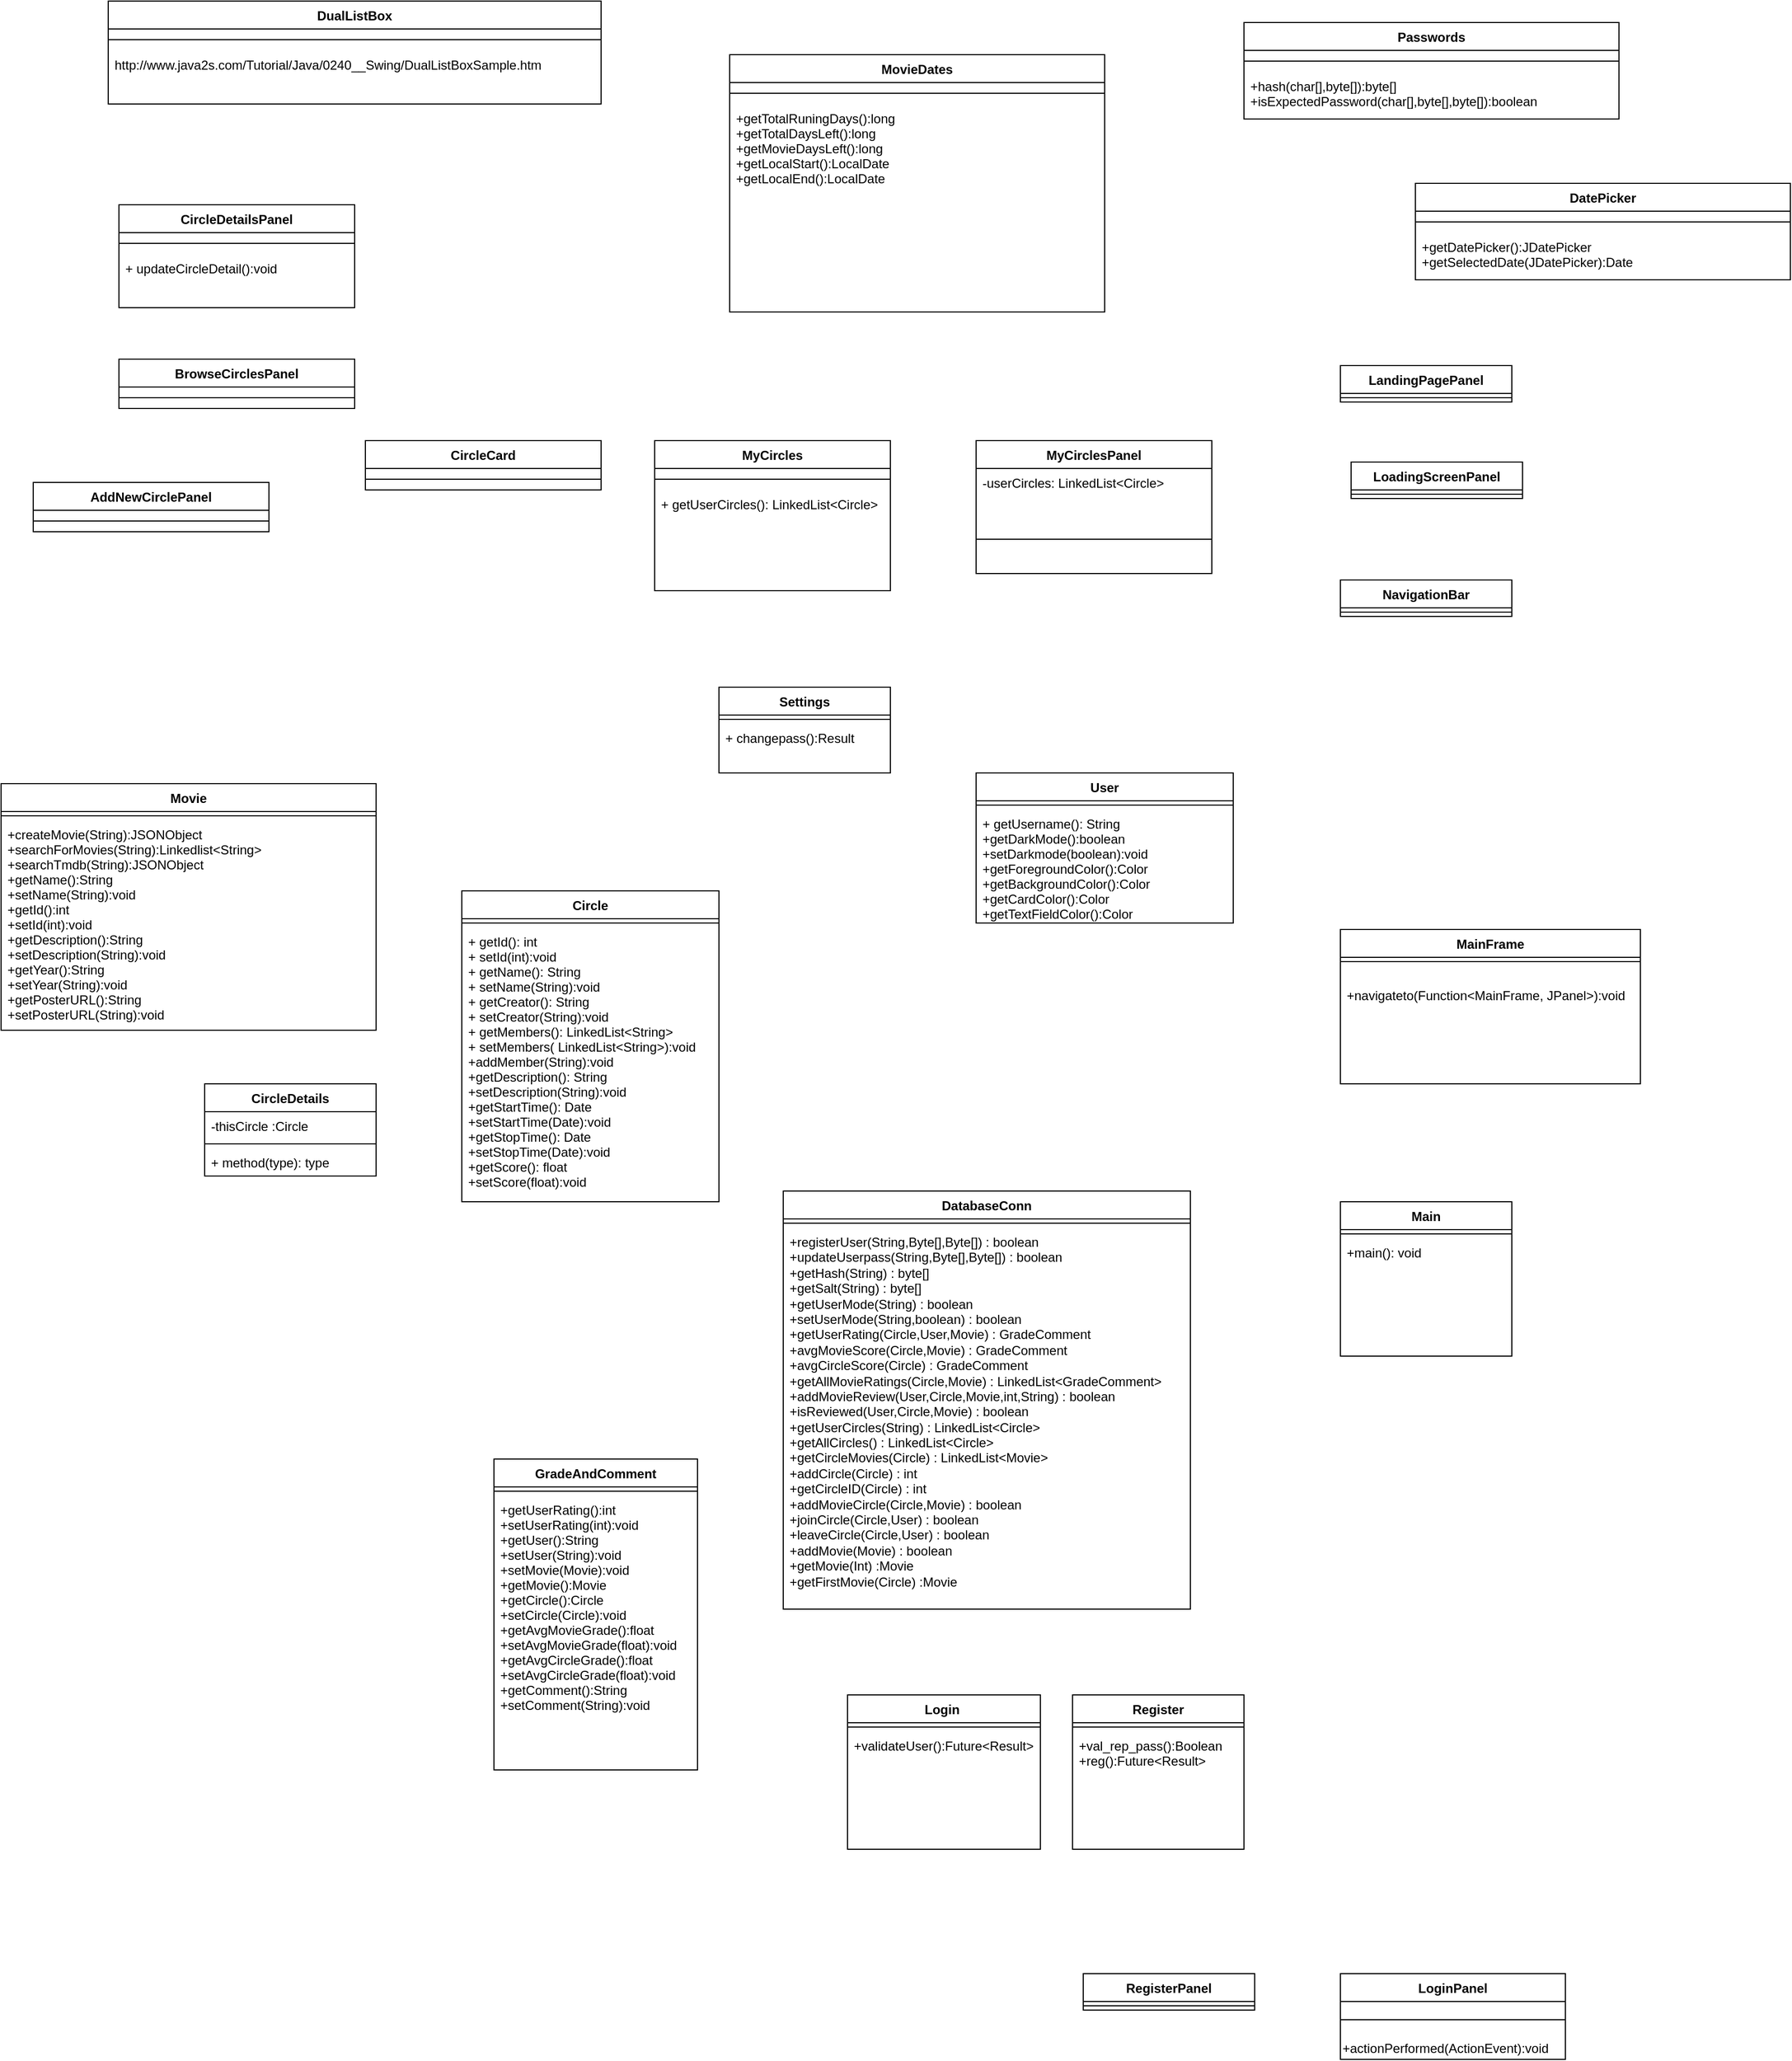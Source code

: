 <mxfile version="16.6.5" type="github">
  <diagram id="czeYtxCxRM8ObdpQRXwS" name="Page-1">
    <mxGraphModel dx="1422" dy="762" grid="1" gridSize="10" guides="1" tooltips="1" connect="1" arrows="1" fold="1" page="1" pageScale="1" pageWidth="50000" pageHeight="50000" math="0" shadow="0">
      <root>
        <mxCell id="0" />
        <mxCell id="1" parent="0" />
        <mxCell id="46LosdDzDrLffaNwuIow-5" value="DatabaseConn" style="swimlane;fontStyle=1;align=center;verticalAlign=top;childLayout=stackLayout;horizontal=1;startSize=26;horizontalStack=0;resizeParent=1;resizeParentMax=0;resizeLast=0;collapsible=1;marginBottom=0;" parent="1" vertex="1">
          <mxGeometry x="1720" y="1290" width="380" height="390" as="geometry" />
        </mxCell>
        <mxCell id="46LosdDzDrLffaNwuIow-7" value="" style="line;strokeWidth=1;fillColor=none;align=left;verticalAlign=middle;spacingTop=-1;spacingLeft=3;spacingRight=3;rotatable=0;labelPosition=right;points=[];portConstraint=eastwest;" parent="46LosdDzDrLffaNwuIow-5" vertex="1">
          <mxGeometry y="26" width="380" height="8" as="geometry" />
        </mxCell>
        <mxCell id="46LosdDzDrLffaNwuIow-8" value="+registerUser(String,Byte[],Byte[]) : boolean&#xa;+updateUserpass(String,Byte[],Byte[]) : boolean&#xa;+getHash(String) : byte[]&#xa;+getSalt(String) : byte[]&#xa;+getUserMode(String) : boolean&#xa;+setUserMode(String,boolean) : boolean&#xa;+getUserRating(Circle,User,Movie) : GradeComment&#xa;+avgMovieScore(Circle,Movie) : GradeComment&#xa;+avgCircleScore(Circle) : GradeComment&#xa;+getAllMovieRatings(Circle,Movie) : LinkedList&lt;GradeComment&gt;&#xa;+addMovieReview(User,Circle,Movie,int,String) : boolean&#xa;+isReviewed(User,Circle,Movie) : boolean&#xa;+getUserCircles(String) : LinkedList&lt;Circle&gt;&#xa;+getAllCircles() : LinkedList&lt;Circle&gt;&#xa;+getCircleMovies(Circle) : LinkedList&lt;Movie&gt;&#xa;+addCircle(Circle) : int&#xa;+getCircleID(Circle) : int&#xa;+addMovieCircle(Circle,Movie) : boolean&#xa;+joinCircle(Circle,User) : boolean&#xa;+leaveCircle(Circle,User) : boolean&#xa;+addMovie(Movie) : boolean&#xa;+getMovie(Int) :Movie&#xa;+getFirstMovie(Circle) :Movie&#xa;&#xa;&#xa;&#xa;" style="text;strokeColor=none;fillColor=none;align=left;verticalAlign=top;spacingLeft=4;spacingRight=4;overflow=hidden;rotatable=0;points=[[0,0.5],[1,0.5]];portConstraint=eastwest;whiteSpace=wrap;" parent="46LosdDzDrLffaNwuIow-5" vertex="1">
          <mxGeometry y="34" width="380" height="356" as="geometry" />
        </mxCell>
        <mxCell id="3OgGzo2SByA_cm2bsDLw-1" value="Circle" style="swimlane;fontStyle=1;align=center;verticalAlign=top;childLayout=stackLayout;horizontal=1;startSize=26;horizontalStack=0;resizeParent=1;resizeParentMax=0;resizeLast=0;collapsible=1;marginBottom=0;" parent="1" vertex="1">
          <mxGeometry x="1420" y="1010" width="240" height="290" as="geometry" />
        </mxCell>
        <mxCell id="3OgGzo2SByA_cm2bsDLw-3" value="" style="line;strokeWidth=1;fillColor=none;align=left;verticalAlign=middle;spacingTop=-1;spacingLeft=3;spacingRight=3;rotatable=0;labelPosition=right;points=[];portConstraint=eastwest;" parent="3OgGzo2SByA_cm2bsDLw-1" vertex="1">
          <mxGeometry y="26" width="240" height="8" as="geometry" />
        </mxCell>
        <mxCell id="3OgGzo2SByA_cm2bsDLw-4" value="+ getId(): int&#xa;+ setId(int):void&#xa;+ getName(): String&#xa;+ setName(String):void&#xa;+ getCreator(): String&#xa;+ setCreator(String):void&#xa;+ getMembers(): LinkedList&lt;String&gt;&#xa;+ setMembers( LinkedList&lt;String&gt;):void&#xa;+addMember(String):void&#xa;+getDescription(): String&#xa;+setDescription(String):void&#xa;+getStartTime(): Date&#xa;+setStartTime(Date):void&#xa;+getStopTime(): Date&#xa;+setStopTime(Date):void&#xa;+getScore(): float&#xa;+setScore(float):void&#xa;" style="text;strokeColor=none;fillColor=none;align=left;verticalAlign=top;spacingLeft=4;spacingRight=4;overflow=hidden;rotatable=0;points=[[0,0.5],[1,0.5]];portConstraint=eastwest;" parent="3OgGzo2SByA_cm2bsDLw-1" vertex="1">
          <mxGeometry y="34" width="240" height="256" as="geometry" />
        </mxCell>
        <mxCell id="egLKUnMWFmZdAxHy4EYi-1" value="MyCircles" style="swimlane;fontStyle=1;align=center;verticalAlign=top;childLayout=stackLayout;horizontal=1;startSize=26;horizontalStack=0;resizeParent=1;resizeParentMax=0;resizeLast=0;collapsible=1;marginBottom=0;" parent="1" vertex="1">
          <mxGeometry x="1600" y="590" width="220" height="140" as="geometry" />
        </mxCell>
        <mxCell id="egLKUnMWFmZdAxHy4EYi-3" value="" style="line;strokeWidth=1;fillColor=none;align=left;verticalAlign=middle;spacingTop=-1;spacingLeft=3;spacingRight=3;rotatable=0;labelPosition=right;points=[];portConstraint=eastwest;" parent="egLKUnMWFmZdAxHy4EYi-1" vertex="1">
          <mxGeometry y="26" width="220" height="20" as="geometry" />
        </mxCell>
        <mxCell id="egLKUnMWFmZdAxHy4EYi-4" value="+ getUserCircles(): LinkedList&lt;Circle&gt;&#xa;" style="text;strokeColor=none;fillColor=none;align=left;verticalAlign=top;spacingLeft=4;spacingRight=4;overflow=hidden;rotatable=0;points=[[0,0.5],[1,0.5]];portConstraint=eastwest;" parent="egLKUnMWFmZdAxHy4EYi-1" vertex="1">
          <mxGeometry y="46" width="220" height="94" as="geometry" />
        </mxCell>
        <mxCell id="8Do-b4mo3wIUdCFwqy2j-4" value="Movie" style="swimlane;fontStyle=1;align=center;verticalAlign=top;childLayout=stackLayout;horizontal=1;startSize=26;horizontalStack=0;resizeParent=1;resizeParentMax=0;resizeLast=0;collapsible=1;marginBottom=0;" parent="1" vertex="1">
          <mxGeometry x="990" y="910" width="350" height="230" as="geometry" />
        </mxCell>
        <mxCell id="8Do-b4mo3wIUdCFwqy2j-6" value="" style="line;strokeWidth=1;fillColor=none;align=left;verticalAlign=middle;spacingTop=-1;spacingLeft=3;spacingRight=3;rotatable=0;labelPosition=right;points=[];portConstraint=eastwest;" parent="8Do-b4mo3wIUdCFwqy2j-4" vertex="1">
          <mxGeometry y="26" width="350" height="8" as="geometry" />
        </mxCell>
        <mxCell id="8Do-b4mo3wIUdCFwqy2j-7" value="+createMovie(String):JSONObject&#xa;+searchForMovies(String):Linkedlist&lt;String&gt;&#xa;+searchTmdb(String):JSONObject&#xa;+getName():String&#xa;+setName(String):void&#xa;+getId():int&#xa;+setId(int):void&#xa;+getDescription():String&#xa;+setDescription(String):void&#xa;+getYear():String&#xa;+setYear(String):void&#xa;+getPosterURL():String&#xa;+setPosterURL(String):void&#xa;" style="text;strokeColor=none;fillColor=none;align=left;verticalAlign=top;spacingLeft=4;spacingRight=4;overflow=hidden;rotatable=0;points=[[0,0.5],[1,0.5]];portConstraint=eastwest;" parent="8Do-b4mo3wIUdCFwqy2j-4" vertex="1">
          <mxGeometry y="34" width="350" height="196" as="geometry" />
        </mxCell>
        <mxCell id="8Do-b4mo3wIUdCFwqy2j-8" value="CircleDetails" style="swimlane;fontStyle=1;align=center;verticalAlign=top;childLayout=stackLayout;horizontal=1;startSize=26;horizontalStack=0;resizeParent=1;resizeParentMax=0;resizeLast=0;collapsible=1;marginBottom=0;" parent="1" vertex="1">
          <mxGeometry x="1180" y="1190" width="160" height="86" as="geometry" />
        </mxCell>
        <mxCell id="8Do-b4mo3wIUdCFwqy2j-9" value="-thisCircle :Circle" style="text;strokeColor=none;fillColor=none;align=left;verticalAlign=top;spacingLeft=4;spacingRight=4;overflow=hidden;rotatable=0;points=[[0,0.5],[1,0.5]];portConstraint=eastwest;" parent="8Do-b4mo3wIUdCFwqy2j-8" vertex="1">
          <mxGeometry y="26" width="160" height="26" as="geometry" />
        </mxCell>
        <mxCell id="8Do-b4mo3wIUdCFwqy2j-10" value="" style="line;strokeWidth=1;fillColor=none;align=left;verticalAlign=middle;spacingTop=-1;spacingLeft=3;spacingRight=3;rotatable=0;labelPosition=right;points=[];portConstraint=eastwest;" parent="8Do-b4mo3wIUdCFwqy2j-8" vertex="1">
          <mxGeometry y="52" width="160" height="8" as="geometry" />
        </mxCell>
        <mxCell id="8Do-b4mo3wIUdCFwqy2j-11" value="+ method(type): type" style="text;strokeColor=none;fillColor=none;align=left;verticalAlign=top;spacingLeft=4;spacingRight=4;overflow=hidden;rotatable=0;points=[[0,0.5],[1,0.5]];portConstraint=eastwest;" parent="8Do-b4mo3wIUdCFwqy2j-8" vertex="1">
          <mxGeometry y="60" width="160" height="26" as="geometry" />
        </mxCell>
        <mxCell id="egLKUnMWFmZdAxHy4EYi-6" value="GradeAndComment" style="swimlane;fontStyle=1;align=center;verticalAlign=top;childLayout=stackLayout;horizontal=1;startSize=26;horizontalStack=0;resizeParent=1;resizeParentMax=0;resizeLast=0;collapsible=1;marginBottom=0;" parent="1" vertex="1">
          <mxGeometry x="1450" y="1540" width="190" height="290" as="geometry" />
        </mxCell>
        <mxCell id="egLKUnMWFmZdAxHy4EYi-8" value="" style="line;strokeWidth=1;fillColor=none;align=left;verticalAlign=middle;spacingTop=-1;spacingLeft=3;spacingRight=3;rotatable=0;labelPosition=right;points=[];portConstraint=eastwest;" parent="egLKUnMWFmZdAxHy4EYi-6" vertex="1">
          <mxGeometry y="26" width="190" height="8" as="geometry" />
        </mxCell>
        <mxCell id="egLKUnMWFmZdAxHy4EYi-9" value="+getUserRating():int&#xa;+setUserRating(int):void&#xa;+getUser():String&#xa;+setUser(String):void&#xa;+setMovie(Movie):void&#xa;+getMovie():Movie&#xa;+getCircle():Circle&#xa;+setCircle(Circle):void&#xa;+getAvgMovieGrade():float&#xa;+setAvgMovieGrade(float):void&#xa;+getAvgCircleGrade():float&#xa;+setAvgCircleGrade(float):void&#xa;+getComment():String&#xa;+setComment(String):void&#xa;" style="text;strokeColor=none;fillColor=none;align=left;verticalAlign=top;spacingLeft=4;spacingRight=4;overflow=hidden;rotatable=0;points=[[0,0.5],[1,0.5]];portConstraint=eastwest;" parent="egLKUnMWFmZdAxHy4EYi-6" vertex="1">
          <mxGeometry y="34" width="190" height="256" as="geometry" />
        </mxCell>
        <mxCell id="egLKUnMWFmZdAxHy4EYi-10" value="Settings" style="swimlane;fontStyle=1;align=center;verticalAlign=top;childLayout=stackLayout;horizontal=1;startSize=26;horizontalStack=0;resizeParent=1;resizeParentMax=0;resizeLast=0;collapsible=1;marginBottom=0;" parent="1" vertex="1">
          <mxGeometry x="1660" y="820" width="160" height="80" as="geometry" />
        </mxCell>
        <mxCell id="egLKUnMWFmZdAxHy4EYi-12" value="" style="line;strokeWidth=1;fillColor=none;align=left;verticalAlign=middle;spacingTop=-1;spacingLeft=3;spacingRight=3;rotatable=0;labelPosition=right;points=[];portConstraint=eastwest;" parent="egLKUnMWFmZdAxHy4EYi-10" vertex="1">
          <mxGeometry y="26" width="160" height="8" as="geometry" />
        </mxCell>
        <mxCell id="egLKUnMWFmZdAxHy4EYi-13" value="+ changepass():Result&#xa;&#xa;" style="text;strokeColor=none;fillColor=none;align=left;verticalAlign=top;spacingLeft=4;spacingRight=4;overflow=hidden;rotatable=0;points=[[0,0.5],[1,0.5]];portConstraint=eastwest;" parent="egLKUnMWFmZdAxHy4EYi-10" vertex="1">
          <mxGeometry y="34" width="160" height="46" as="geometry" />
        </mxCell>
        <mxCell id="XvthLG9ytAD4mO-bvngX-1" value="User" style="swimlane;fontStyle=1;align=center;verticalAlign=top;childLayout=stackLayout;horizontal=1;startSize=26;horizontalStack=0;resizeParent=1;resizeParentMax=0;resizeLast=0;collapsible=1;marginBottom=0;" parent="1" vertex="1">
          <mxGeometry x="1900" y="900" width="240" height="140" as="geometry" />
        </mxCell>
        <mxCell id="XvthLG9ytAD4mO-bvngX-3" value="" style="line;strokeWidth=1;fillColor=none;align=left;verticalAlign=middle;spacingTop=-1;spacingLeft=3;spacingRight=3;rotatable=0;labelPosition=right;points=[];portConstraint=eastwest;" parent="XvthLG9ytAD4mO-bvngX-1" vertex="1">
          <mxGeometry y="26" width="240" height="8" as="geometry" />
        </mxCell>
        <mxCell id="XvthLG9ytAD4mO-bvngX-4" value="+ getUsername(): String&#xa;+getDarkMode():boolean&#xa;+setDarkmode(boolean):void&#xa;+getForegroundColor():Color&#xa;+getBackgroundColor():Color&#xa;+getCardColor():Color&#xa;+getTextFieldColor():Color&#xa;" style="text;strokeColor=none;fillColor=none;align=left;verticalAlign=top;spacingLeft=4;spacingRight=4;overflow=hidden;rotatable=0;points=[[0,0.5],[1,0.5]];portConstraint=eastwest;" parent="XvthLG9ytAD4mO-bvngX-1" vertex="1">
          <mxGeometry y="34" width="240" height="106" as="geometry" />
        </mxCell>
        <mxCell id="FF1Zi_31tOf2UMTlAinl-1" value="MainFrame" style="swimlane;fontStyle=1;align=center;verticalAlign=top;childLayout=stackLayout;horizontal=1;startSize=26;horizontalStack=0;resizeParent=1;resizeParentMax=0;resizeLast=0;collapsible=1;marginBottom=0;" parent="1" vertex="1">
          <mxGeometry x="2240" y="1046" width="280" height="144" as="geometry" />
        </mxCell>
        <mxCell id="FF1Zi_31tOf2UMTlAinl-4" value="" style="line;strokeWidth=1;fillColor=none;align=left;verticalAlign=middle;spacingTop=-1;spacingLeft=3;spacingRight=3;rotatable=0;labelPosition=right;points=[];portConstraint=eastwest;" parent="FF1Zi_31tOf2UMTlAinl-1" vertex="1">
          <mxGeometry y="26" width="280" height="8" as="geometry" />
        </mxCell>
        <mxCell id="FF1Zi_31tOf2UMTlAinl-5" value="&#xa;+navigateto(Function&lt;MainFrame, JPanel&gt;):void&#xa;" style="text;strokeColor=none;fillColor=none;align=left;verticalAlign=top;spacingLeft=4;spacingRight=4;overflow=hidden;rotatable=0;points=[[0,0.5],[1,0.5]];portConstraint=eastwest;" parent="FF1Zi_31tOf2UMTlAinl-1" vertex="1">
          <mxGeometry y="34" width="280" height="110" as="geometry" />
        </mxCell>
        <mxCell id="FF1Zi_31tOf2UMTlAinl-6" value="Login " style="swimlane;fontStyle=1;align=center;verticalAlign=top;childLayout=stackLayout;horizontal=1;startSize=26;horizontalStack=0;resizeParent=1;resizeParentMax=0;resizeLast=0;collapsible=1;marginBottom=0;" parent="1" vertex="1">
          <mxGeometry x="1780" y="1760" width="180" height="144" as="geometry" />
        </mxCell>
        <mxCell id="FF1Zi_31tOf2UMTlAinl-8" value="" style="line;strokeWidth=1;fillColor=none;align=left;verticalAlign=middle;spacingTop=-1;spacingLeft=3;spacingRight=3;rotatable=0;labelPosition=right;points=[];portConstraint=eastwest;" parent="FF1Zi_31tOf2UMTlAinl-6" vertex="1">
          <mxGeometry y="26" width="180" height="8" as="geometry" />
        </mxCell>
        <mxCell id="FF1Zi_31tOf2UMTlAinl-9" value="+validateUser():Future&lt;Result&gt;" style="text;strokeColor=none;fillColor=none;align=left;verticalAlign=top;spacingLeft=4;spacingRight=4;overflow=hidden;rotatable=0;points=[[0,0.5],[1,0.5]];portConstraint=eastwest;" parent="FF1Zi_31tOf2UMTlAinl-6" vertex="1">
          <mxGeometry y="34" width="180" height="110" as="geometry" />
        </mxCell>
        <mxCell id="FF1Zi_31tOf2UMTlAinl-14" value="Register" style="swimlane;fontStyle=1;align=center;verticalAlign=top;childLayout=stackLayout;horizontal=1;startSize=26;horizontalStack=0;resizeParent=1;resizeParentMax=0;resizeLast=0;collapsible=1;marginBottom=0;" parent="1" vertex="1">
          <mxGeometry x="1990" y="1760" width="160" height="144" as="geometry" />
        </mxCell>
        <mxCell id="FF1Zi_31tOf2UMTlAinl-16" value="" style="line;strokeWidth=1;fillColor=none;align=left;verticalAlign=middle;spacingTop=-1;spacingLeft=3;spacingRight=3;rotatable=0;labelPosition=right;points=[];portConstraint=eastwest;" parent="FF1Zi_31tOf2UMTlAinl-14" vertex="1">
          <mxGeometry y="26" width="160" height="8" as="geometry" />
        </mxCell>
        <mxCell id="FF1Zi_31tOf2UMTlAinl-17" value="+val_rep_pass():Boolean&#xa;+reg():Future&lt;Result&gt;" style="text;strokeColor=none;fillColor=none;align=left;verticalAlign=top;spacingLeft=4;spacingRight=4;overflow=hidden;rotatable=0;points=[[0,0.5],[1,0.5]];portConstraint=eastwest;" parent="FF1Zi_31tOf2UMTlAinl-14" vertex="1">
          <mxGeometry y="34" width="160" height="110" as="geometry" />
        </mxCell>
        <mxCell id="FF1Zi_31tOf2UMTlAinl-20" value="LandingPagePanel" style="swimlane;fontStyle=1;align=center;verticalAlign=top;childLayout=stackLayout;horizontal=1;startSize=26;horizontalStack=0;resizeParent=1;resizeParentMax=0;resizeLast=0;collapsible=1;marginBottom=0;" parent="1" vertex="1">
          <mxGeometry x="2240" y="520" width="160" height="34" as="geometry" />
        </mxCell>
        <mxCell id="FF1Zi_31tOf2UMTlAinl-21" value="" style="line;strokeWidth=1;fillColor=none;align=left;verticalAlign=middle;spacingTop=-1;spacingLeft=3;spacingRight=3;rotatable=0;labelPosition=right;points=[];portConstraint=eastwest;" parent="FF1Zi_31tOf2UMTlAinl-20" vertex="1">
          <mxGeometry y="26" width="160" height="8" as="geometry" />
        </mxCell>
        <mxCell id="FF1Zi_31tOf2UMTlAinl-23" value="NavigationBar&#xa;" style="swimlane;fontStyle=1;align=center;verticalAlign=top;childLayout=stackLayout;horizontal=1;startSize=26;horizontalStack=0;resizeParent=1;resizeParentMax=0;resizeLast=0;collapsible=1;marginBottom=0;" parent="1" vertex="1">
          <mxGeometry x="2240" y="720" width="160" height="34" as="geometry" />
        </mxCell>
        <mxCell id="FF1Zi_31tOf2UMTlAinl-24" value="" style="line;strokeWidth=1;fillColor=none;align=left;verticalAlign=middle;spacingTop=-1;spacingLeft=3;spacingRight=3;rotatable=0;labelPosition=right;points=[];portConstraint=eastwest;" parent="FF1Zi_31tOf2UMTlAinl-23" vertex="1">
          <mxGeometry y="26" width="160" height="8" as="geometry" />
        </mxCell>
        <mxCell id="PBDujXzsI80PLqIoywqt-1" value="MyCirclesPanel" style="swimlane;fontStyle=1;align=center;verticalAlign=top;childLayout=stackLayout;horizontal=1;startSize=26;horizontalStack=0;resizeParent=1;resizeParentMax=0;resizeLast=0;collapsible=1;marginBottom=0;" parent="1" vertex="1">
          <mxGeometry x="1900" y="590" width="220" height="124" as="geometry" />
        </mxCell>
        <mxCell id="PBDujXzsI80PLqIoywqt-22" value="-userCircles: LinkedList&lt;Circle&gt;" style="text;strokeColor=none;fillColor=none;align=left;verticalAlign=top;spacingLeft=4;spacingRight=4;overflow=hidden;rotatable=0;points=[[0,0.5],[1,0.5]];portConstraint=eastwest;" parent="PBDujXzsI80PLqIoywqt-1" vertex="1">
          <mxGeometry y="26" width="220" height="34" as="geometry" />
        </mxCell>
        <mxCell id="PBDujXzsI80PLqIoywqt-3" value="" style="line;strokeWidth=1;fillColor=none;align=left;verticalAlign=middle;spacingTop=-1;spacingLeft=3;spacingRight=3;rotatable=0;labelPosition=right;points=[];portConstraint=eastwest;" parent="PBDujXzsI80PLqIoywqt-1" vertex="1">
          <mxGeometry y="60" width="220" height="64" as="geometry" />
        </mxCell>
        <mxCell id="PBDujXzsI80PLqIoywqt-10" value="CircleCard" style="swimlane;fontStyle=1;align=center;verticalAlign=top;childLayout=stackLayout;horizontal=1;startSize=26;horizontalStack=0;resizeParent=1;resizeParentMax=0;resizeLast=0;collapsible=1;marginBottom=0;" parent="1" vertex="1">
          <mxGeometry x="1330" y="590" width="220" height="46" as="geometry" />
        </mxCell>
        <mxCell id="PBDujXzsI80PLqIoywqt-12" value="" style="line;strokeWidth=1;fillColor=none;align=left;verticalAlign=middle;spacingTop=-1;spacingLeft=3;spacingRight=3;rotatable=0;labelPosition=right;points=[];portConstraint=eastwest;" parent="PBDujXzsI80PLqIoywqt-10" vertex="1">
          <mxGeometry y="26" width="220" height="20" as="geometry" />
        </mxCell>
        <mxCell id="pxxIYCqMoQaQWElfjpxI-3" value="AddNewCirclePanel" style="swimlane;fontStyle=1;align=center;verticalAlign=top;childLayout=stackLayout;horizontal=1;startSize=26;horizontalStack=0;resizeParent=1;resizeParentMax=0;resizeLast=0;collapsible=1;marginBottom=0;" parent="1" vertex="1">
          <mxGeometry x="1020" y="629" width="220" height="46" as="geometry" />
        </mxCell>
        <mxCell id="pxxIYCqMoQaQWElfjpxI-4" value="" style="line;strokeWidth=1;fillColor=none;align=left;verticalAlign=middle;spacingTop=-1;spacingLeft=3;spacingRight=3;rotatable=0;labelPosition=right;points=[];portConstraint=eastwest;" parent="pxxIYCqMoQaQWElfjpxI-3" vertex="1">
          <mxGeometry y="26" width="220" height="20" as="geometry" />
        </mxCell>
        <mxCell id="pxxIYCqMoQaQWElfjpxI-6" value="BrowseCirclesPanel" style="swimlane;fontStyle=1;align=center;verticalAlign=top;childLayout=stackLayout;horizontal=1;startSize=26;horizontalStack=0;resizeParent=1;resizeParentMax=0;resizeLast=0;collapsible=1;marginBottom=0;" parent="1" vertex="1">
          <mxGeometry x="1100" y="514" width="220" height="46" as="geometry" />
        </mxCell>
        <mxCell id="pxxIYCqMoQaQWElfjpxI-7" value="" style="line;strokeWidth=1;fillColor=none;align=left;verticalAlign=middle;spacingTop=-1;spacingLeft=3;spacingRight=3;rotatable=0;labelPosition=right;points=[];portConstraint=eastwest;" parent="pxxIYCqMoQaQWElfjpxI-6" vertex="1">
          <mxGeometry y="26" width="220" height="20" as="geometry" />
        </mxCell>
        <mxCell id="pxxIYCqMoQaQWElfjpxI-13" value="CircleDetailsPanel" style="swimlane;fontStyle=1;align=center;verticalAlign=top;childLayout=stackLayout;horizontal=1;startSize=26;horizontalStack=0;resizeParent=1;resizeParentMax=0;resizeLast=0;collapsible=1;marginBottom=0;" parent="1" vertex="1">
          <mxGeometry x="1100" y="370" width="220" height="96" as="geometry" />
        </mxCell>
        <mxCell id="pxxIYCqMoQaQWElfjpxI-15" value="" style="line;strokeWidth=1;fillColor=none;align=left;verticalAlign=middle;spacingTop=-1;spacingLeft=3;spacingRight=3;rotatable=0;labelPosition=right;points=[];portConstraint=eastwest;" parent="pxxIYCqMoQaQWElfjpxI-13" vertex="1">
          <mxGeometry y="26" width="220" height="20" as="geometry" />
        </mxCell>
        <mxCell id="pxxIYCqMoQaQWElfjpxI-16" value="+ updateCircleDetail():void" style="text;strokeColor=none;fillColor=none;align=left;verticalAlign=top;spacingLeft=4;spacingRight=4;overflow=hidden;rotatable=0;points=[[0,0.5],[1,0.5]];portConstraint=eastwest;" parent="pxxIYCqMoQaQWElfjpxI-13" vertex="1">
          <mxGeometry y="46" width="220" height="50" as="geometry" />
        </mxCell>
        <mxCell id="mYwMVlBa1_E45KKttTIE-1" value="Main" style="swimlane;fontStyle=1;align=center;verticalAlign=top;childLayout=stackLayout;horizontal=1;startSize=26;horizontalStack=0;resizeParent=1;resizeParentMax=0;resizeLast=0;collapsible=1;marginBottom=0;" vertex="1" parent="1">
          <mxGeometry x="2240" y="1300" width="160" height="144" as="geometry" />
        </mxCell>
        <mxCell id="mYwMVlBa1_E45KKttTIE-2" value="" style="line;strokeWidth=1;fillColor=none;align=left;verticalAlign=middle;spacingTop=-1;spacingLeft=3;spacingRight=3;rotatable=0;labelPosition=right;points=[];portConstraint=eastwest;" vertex="1" parent="mYwMVlBa1_E45KKttTIE-1">
          <mxGeometry y="26" width="160" height="8" as="geometry" />
        </mxCell>
        <mxCell id="mYwMVlBa1_E45KKttTIE-3" value="+main(): void" style="text;strokeColor=none;fillColor=none;align=left;verticalAlign=top;spacingLeft=4;spacingRight=4;overflow=hidden;rotatable=0;points=[[0,0.5],[1,0.5]];portConstraint=eastwest;" vertex="1" parent="mYwMVlBa1_E45KKttTIE-1">
          <mxGeometry y="34" width="160" height="110" as="geometry" />
        </mxCell>
        <mxCell id="mYwMVlBa1_E45KKttTIE-8" value="LoginPanel" style="swimlane;fontStyle=1;align=center;verticalAlign=top;childLayout=stackLayout;horizontal=1;startSize=26;horizontalStack=0;resizeParent=1;resizeParentMax=0;resizeLast=0;collapsible=1;marginBottom=0;" vertex="1" parent="1">
          <mxGeometry x="2240" y="2020" width="210" height="80" as="geometry" />
        </mxCell>
        <mxCell id="mYwMVlBa1_E45KKttTIE-9" value="" style="line;strokeWidth=1;fillColor=none;align=left;verticalAlign=middle;spacingTop=-1;spacingLeft=3;spacingRight=3;rotatable=0;labelPosition=right;points=[];portConstraint=eastwest;" vertex="1" parent="mYwMVlBa1_E45KKttTIE-8">
          <mxGeometry y="26" width="210" height="34" as="geometry" />
        </mxCell>
        <mxCell id="mYwMVlBa1_E45KKttTIE-45" value="+actionPerformed(ActionEvent):void" style="text;html=1;align=left;verticalAlign=middle;resizable=0;points=[];autosize=1;strokeColor=none;fillColor=none;" vertex="1" parent="mYwMVlBa1_E45KKttTIE-8">
          <mxGeometry y="60" width="210" height="20" as="geometry" />
        </mxCell>
        <mxCell id="mYwMVlBa1_E45KKttTIE-16" value="RegisterPanel" style="swimlane;fontStyle=1;align=center;verticalAlign=top;childLayout=stackLayout;horizontal=1;startSize=26;horizontalStack=0;resizeParent=1;resizeParentMax=0;resizeLast=0;collapsible=1;marginBottom=0;" vertex="1" parent="1">
          <mxGeometry x="2000" y="2020" width="160" height="34" as="geometry" />
        </mxCell>
        <mxCell id="mYwMVlBa1_E45KKttTIE-17" value="" style="line;strokeWidth=1;fillColor=none;align=left;verticalAlign=middle;spacingTop=-1;spacingLeft=3;spacingRight=3;rotatable=0;labelPosition=right;points=[];portConstraint=eastwest;" vertex="1" parent="mYwMVlBa1_E45KKttTIE-16">
          <mxGeometry y="26" width="160" height="8" as="geometry" />
        </mxCell>
        <mxCell id="mYwMVlBa1_E45KKttTIE-23" value="MovieDates" style="swimlane;fontStyle=1;align=center;verticalAlign=top;childLayout=stackLayout;horizontal=1;startSize=26;horizontalStack=0;resizeParent=1;resizeParentMax=0;resizeLast=0;collapsible=1;marginBottom=0;" vertex="1" parent="1">
          <mxGeometry x="1670" y="230" width="350" height="240" as="geometry" />
        </mxCell>
        <mxCell id="mYwMVlBa1_E45KKttTIE-25" value="" style="line;strokeWidth=1;fillColor=none;align=left;verticalAlign=middle;spacingTop=-1;spacingLeft=3;spacingRight=3;rotatable=0;labelPosition=right;points=[];portConstraint=eastwest;" vertex="1" parent="mYwMVlBa1_E45KKttTIE-23">
          <mxGeometry y="26" width="350" height="20" as="geometry" />
        </mxCell>
        <mxCell id="mYwMVlBa1_E45KKttTIE-26" value="+getTotalRuningDays():long&#xa;+getTotalDaysLeft():long&#xa;+getMovieDaysLeft():long&#xa;+getLocalStart():LocalDate&#xa;+getLocalEnd():LocalDate&#xa;" style="text;strokeColor=none;fillColor=none;align=left;verticalAlign=top;spacingLeft=4;spacingRight=4;overflow=hidden;rotatable=0;points=[[0,0.5],[1,0.5]];portConstraint=eastwest;" vertex="1" parent="mYwMVlBa1_E45KKttTIE-23">
          <mxGeometry y="46" width="350" height="194" as="geometry" />
        </mxCell>
        <mxCell id="mYwMVlBa1_E45KKttTIE-27" value="Passwords" style="swimlane;fontStyle=1;align=center;verticalAlign=top;childLayout=stackLayout;horizontal=1;startSize=26;horizontalStack=0;resizeParent=1;resizeParentMax=0;resizeLast=0;collapsible=1;marginBottom=0;" vertex="1" parent="1">
          <mxGeometry x="2150" y="200" width="350" height="90" as="geometry" />
        </mxCell>
        <mxCell id="mYwMVlBa1_E45KKttTIE-28" value="" style="line;strokeWidth=1;fillColor=none;align=left;verticalAlign=middle;spacingTop=-1;spacingLeft=3;spacingRight=3;rotatable=0;labelPosition=right;points=[];portConstraint=eastwest;" vertex="1" parent="mYwMVlBa1_E45KKttTIE-27">
          <mxGeometry y="26" width="350" height="20" as="geometry" />
        </mxCell>
        <mxCell id="mYwMVlBa1_E45KKttTIE-29" value="+hash(char[],byte[]):byte[]&#xa;+isExpectedPassword(char[],byte[],byte[]):boolean&#xa;" style="text;strokeColor=none;fillColor=none;align=left;verticalAlign=top;spacingLeft=4;spacingRight=4;overflow=hidden;rotatable=0;points=[[0,0.5],[1,0.5]];portConstraint=eastwest;" vertex="1" parent="mYwMVlBa1_E45KKttTIE-27">
          <mxGeometry y="46" width="350" height="44" as="geometry" />
        </mxCell>
        <mxCell id="mYwMVlBa1_E45KKttTIE-31" value="DatePicker" style="swimlane;fontStyle=1;align=center;verticalAlign=top;childLayout=stackLayout;horizontal=1;startSize=26;horizontalStack=0;resizeParent=1;resizeParentMax=0;resizeLast=0;collapsible=1;marginBottom=0;" vertex="1" parent="1">
          <mxGeometry x="2310" y="350" width="350" height="90" as="geometry" />
        </mxCell>
        <mxCell id="mYwMVlBa1_E45KKttTIE-32" value="" style="line;strokeWidth=1;fillColor=none;align=left;verticalAlign=middle;spacingTop=-1;spacingLeft=3;spacingRight=3;rotatable=0;labelPosition=right;points=[];portConstraint=eastwest;" vertex="1" parent="mYwMVlBa1_E45KKttTIE-31">
          <mxGeometry y="26" width="350" height="20" as="geometry" />
        </mxCell>
        <mxCell id="mYwMVlBa1_E45KKttTIE-33" value="+getDatePicker():JDatePicker&#xa;+getSelectedDate(JDatePicker):Date" style="text;strokeColor=none;fillColor=none;align=left;verticalAlign=top;spacingLeft=4;spacingRight=4;overflow=hidden;rotatable=0;points=[[0,0.5],[1,0.5]];portConstraint=eastwest;" vertex="1" parent="mYwMVlBa1_E45KKttTIE-31">
          <mxGeometry y="46" width="350" height="44" as="geometry" />
        </mxCell>
        <mxCell id="mYwMVlBa1_E45KKttTIE-40" value="DualListBox" style="swimlane;fontStyle=1;align=center;verticalAlign=top;childLayout=stackLayout;horizontal=1;startSize=26;horizontalStack=0;resizeParent=1;resizeParentMax=0;resizeLast=0;collapsible=1;marginBottom=0;" vertex="1" parent="1">
          <mxGeometry x="1090" y="180" width="460" height="96" as="geometry" />
        </mxCell>
        <mxCell id="mYwMVlBa1_E45KKttTIE-41" value="" style="line;strokeWidth=1;fillColor=none;align=left;verticalAlign=middle;spacingTop=-1;spacingLeft=3;spacingRight=3;rotatable=0;labelPosition=right;points=[];portConstraint=eastwest;" vertex="1" parent="mYwMVlBa1_E45KKttTIE-40">
          <mxGeometry y="26" width="460" height="20" as="geometry" />
        </mxCell>
        <mxCell id="mYwMVlBa1_E45KKttTIE-42" value="http://www.java2s.com/Tutorial/Java/0240__Swing/DualListBoxSample.htm" style="text;strokeColor=none;fillColor=none;align=left;verticalAlign=top;spacingLeft=4;spacingRight=4;overflow=hidden;rotatable=0;points=[[0,0.5],[1,0.5]];portConstraint=eastwest;" vertex="1" parent="mYwMVlBa1_E45KKttTIE-40">
          <mxGeometry y="46" width="460" height="50" as="geometry" />
        </mxCell>
        <mxCell id="mYwMVlBa1_E45KKttTIE-43" value="LoadingScreenPanel" style="swimlane;fontStyle=1;align=center;verticalAlign=top;childLayout=stackLayout;horizontal=1;startSize=26;horizontalStack=0;resizeParent=1;resizeParentMax=0;resizeLast=0;collapsible=1;marginBottom=0;" vertex="1" parent="1">
          <mxGeometry x="2250" y="610" width="160" height="34" as="geometry" />
        </mxCell>
        <mxCell id="mYwMVlBa1_E45KKttTIE-44" value="" style="line;strokeWidth=1;fillColor=none;align=left;verticalAlign=middle;spacingTop=-1;spacingLeft=3;spacingRight=3;rotatable=0;labelPosition=right;points=[];portConstraint=eastwest;" vertex="1" parent="mYwMVlBa1_E45KKttTIE-43">
          <mxGeometry y="26" width="160" height="8" as="geometry" />
        </mxCell>
      </root>
    </mxGraphModel>
  </diagram>
</mxfile>
